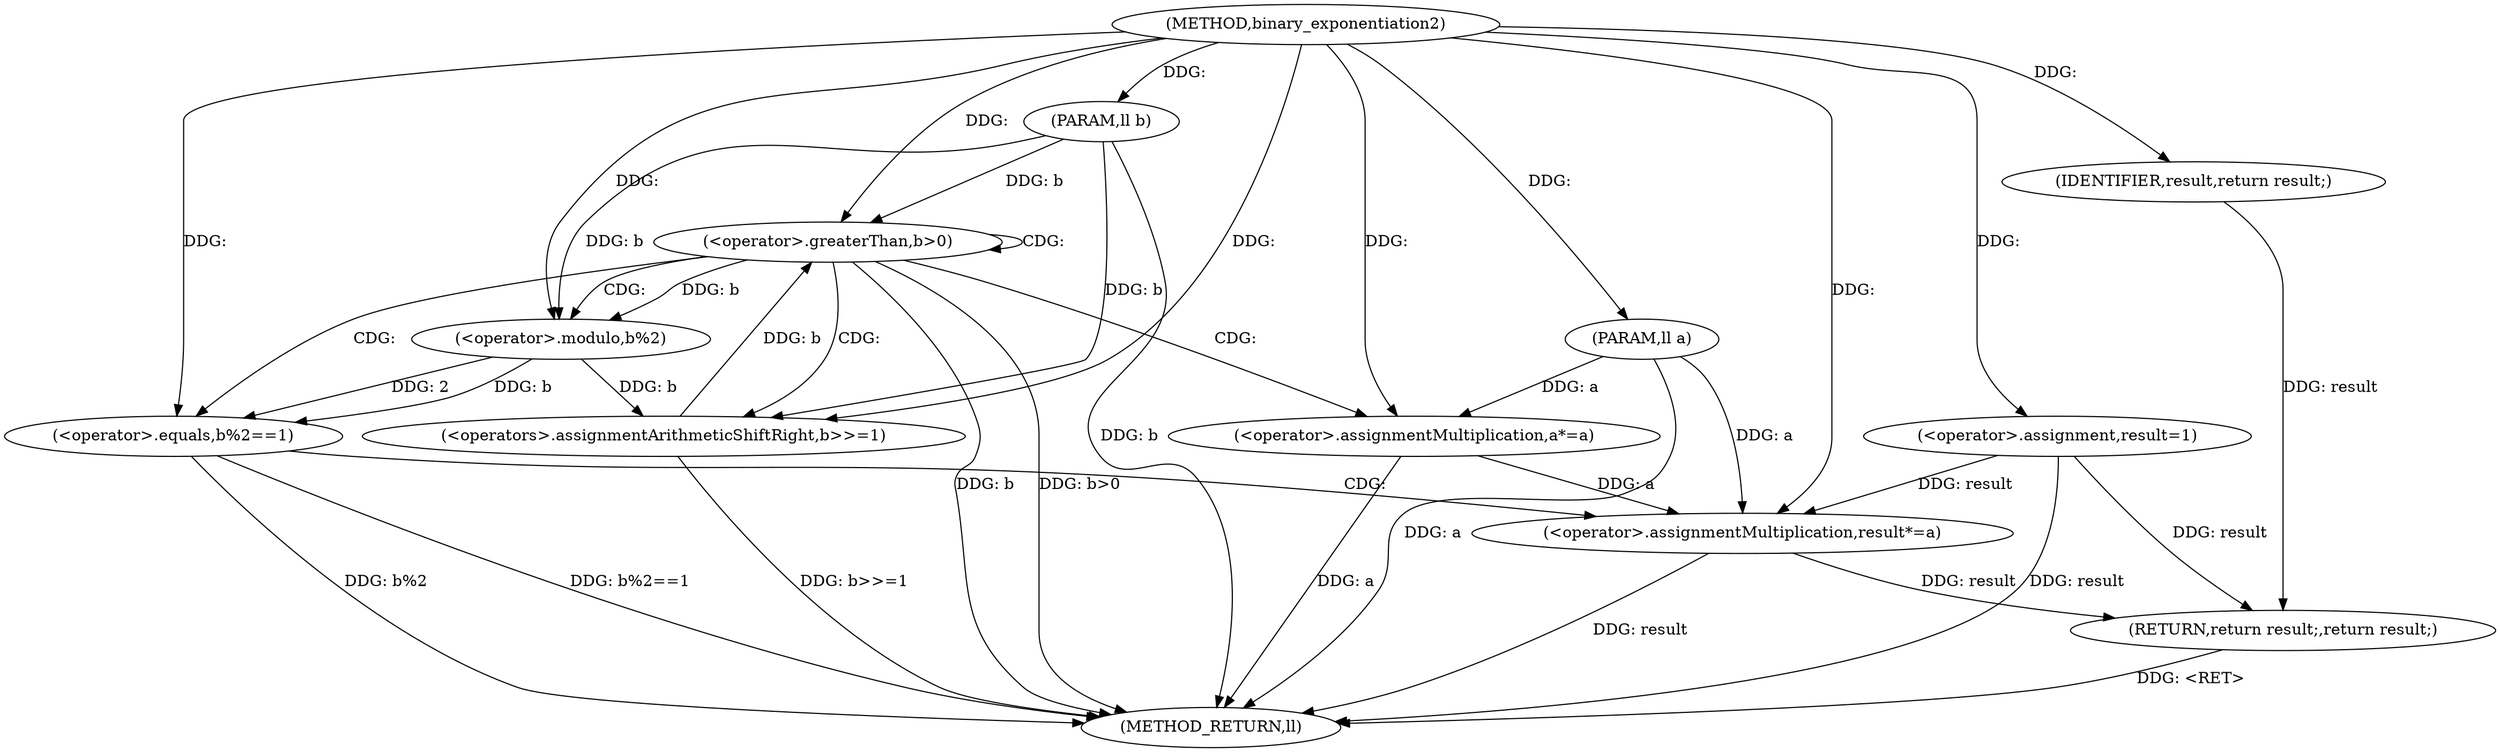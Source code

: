 digraph "binary_exponentiation2" {  
"1000704" [label = "(METHOD,binary_exponentiation2)" ]
"1000734" [label = "(METHOD_RETURN,ll)" ]
"1000705" [label = "(PARAM,ll a)" ]
"1000706" [label = "(PARAM,ll b)" ]
"1000709" [label = "(<operator>.assignment,result=1)" ]
"1000732" [label = "(RETURN,return result;,return result;)" ]
"1000713" [label = "(<operator>.greaterThan,b>0)" ]
"1000733" [label = "(IDENTIFIER,result,return result;)" ]
"1000726" [label = "(<operator>.assignmentMultiplication,a*=a)" ]
"1000729" [label = "(<operators>.assignmentArithmeticShiftRight,b>>=1)" ]
"1000718" [label = "(<operator>.equals,b%2==1)" ]
"1000723" [label = "(<operator>.assignmentMultiplication,result*=a)" ]
"1000719" [label = "(<operator>.modulo,b%2)" ]
  "1000732" -> "1000734"  [ label = "DDG: <RET>"] 
  "1000705" -> "1000734"  [ label = "DDG: a"] 
  "1000706" -> "1000734"  [ label = "DDG: b"] 
  "1000709" -> "1000734"  [ label = "DDG: result"] 
  "1000713" -> "1000734"  [ label = "DDG: b"] 
  "1000713" -> "1000734"  [ label = "DDG: b>0"] 
  "1000718" -> "1000734"  [ label = "DDG: b%2"] 
  "1000718" -> "1000734"  [ label = "DDG: b%2==1"] 
  "1000723" -> "1000734"  [ label = "DDG: result"] 
  "1000726" -> "1000734"  [ label = "DDG: a"] 
  "1000729" -> "1000734"  [ label = "DDG: b>>=1"] 
  "1000704" -> "1000705"  [ label = "DDG: "] 
  "1000704" -> "1000706"  [ label = "DDG: "] 
  "1000704" -> "1000709"  [ label = "DDG: "] 
  "1000733" -> "1000732"  [ label = "DDG: result"] 
  "1000709" -> "1000732"  [ label = "DDG: result"] 
  "1000723" -> "1000732"  [ label = "DDG: result"] 
  "1000704" -> "1000733"  [ label = "DDG: "] 
  "1000729" -> "1000713"  [ label = "DDG: b"] 
  "1000706" -> "1000713"  [ label = "DDG: b"] 
  "1000704" -> "1000713"  [ label = "DDG: "] 
  "1000705" -> "1000726"  [ label = "DDG: a"] 
  "1000704" -> "1000726"  [ label = "DDG: "] 
  "1000726" -> "1000723"  [ label = "DDG: a"] 
  "1000705" -> "1000723"  [ label = "DDG: a"] 
  "1000704" -> "1000723"  [ label = "DDG: "] 
  "1000719" -> "1000729"  [ label = "DDG: b"] 
  "1000706" -> "1000729"  [ label = "DDG: b"] 
  "1000704" -> "1000729"  [ label = "DDG: "] 
  "1000719" -> "1000718"  [ label = "DDG: 2"] 
  "1000719" -> "1000718"  [ label = "DDG: b"] 
  "1000704" -> "1000718"  [ label = "DDG: "] 
  "1000709" -> "1000723"  [ label = "DDG: result"] 
  "1000713" -> "1000719"  [ label = "DDG: b"] 
  "1000706" -> "1000719"  [ label = "DDG: b"] 
  "1000704" -> "1000719"  [ label = "DDG: "] 
  "1000713" -> "1000713"  [ label = "CDG: "] 
  "1000713" -> "1000719"  [ label = "CDG: "] 
  "1000713" -> "1000729"  [ label = "CDG: "] 
  "1000713" -> "1000726"  [ label = "CDG: "] 
  "1000713" -> "1000718"  [ label = "CDG: "] 
  "1000718" -> "1000723"  [ label = "CDG: "] 
}
